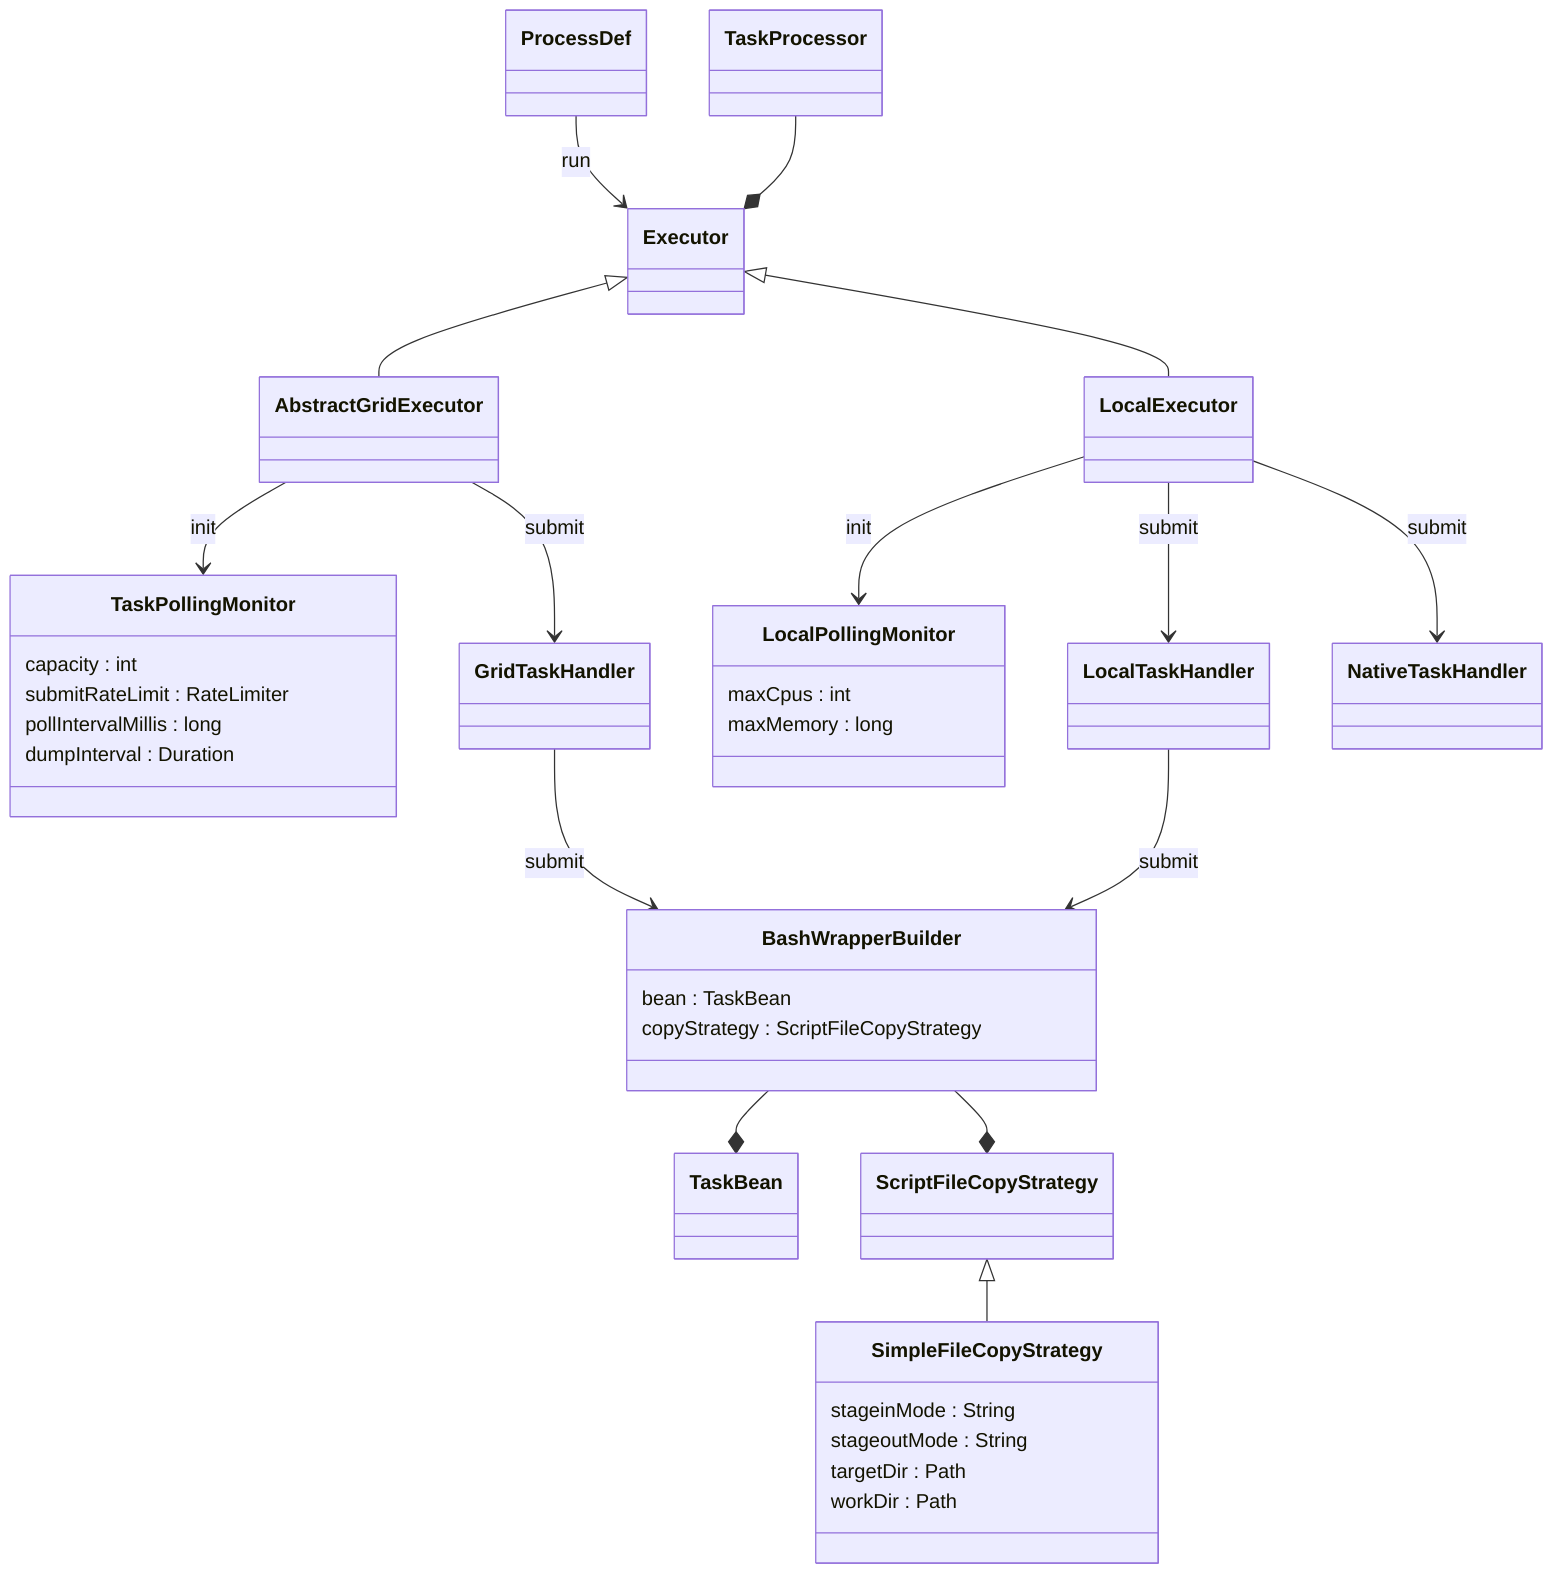 classDiagram
    %%
    %% nextflow.executor
    %%
    ProcessDef --> Executor : run
    %% ExecutorFactory --> Executor : getExecutor

    TaskProcessor --* Executor

    %% class Executor {
    %%     name : String
    %%     monitor : TaskMonitor
    %% }
    %% Executor --* TaskMonitor
    %% Executor --> TaskHandler : submit

    %% TaskMonitor <|-- TaskPollingMonitor

    class TaskPollingMonitor {
        capacity : int
        submitRateLimit : RateLimiter
        pollIntervalMillis : long
        dumpInterval : Duration
    }

    %% TaskPollingMonitor <|-- LocalPollingMonitor

    class LocalPollingMonitor {
        maxCpus : int
        maxMemory : long
    }

    %% class TaskHandler {
    %%     task : TaskRun
    %% }

    Executor <|-- AbstractGridExecutor
    Executor <|-- LocalExecutor
    %% Executor <|-- NopeExecutor
    %% AbstractGridExecutor <|-- CondorExecutor
    %% AbstractGridExecutor <|-- HyperQueueExecutor
    %% AbstractGridExecutor <|-- LsfExecutor
    %% AbstractGridExecutor <|-- MoabExecutor
    %% AbstractGridExecutor <|-- NqsiiExecutor
    %% AbstractGridExecutor <|-- OarExecutor
    %% AbstractGridExecutor <|-- PbsExecutor
    %% AbstractGridExecutor <|-- SgeExecutor
    %% AbstractGridExecutor <|-- SlurmExecutor
    %% PbsExecutor <|-- PbsProExecutor
    %% SgeExecutor <|-- CrgExecutor

    LocalExecutor --> LocalPollingMonitor : init
    LocalExecutor --> LocalTaskHandler : submit
    LocalExecutor --> NativeTaskHandler : submit
    LocalTaskHandler --> BashWrapperBuilder : submit

    AbstractGridExecutor --> TaskPollingMonitor : init
    AbstractGridExecutor --> GridTaskHandler : submit
    GridTaskHandler --> BashWrapperBuilder : submit

    %% TaskHandler <|-- CachedTaskHandler
    %% TaskHandler <|-- GridTaskHandler
    %% TaskHandler <|-- LocalTaskHandler
    %% TaskHandler <|-- NativeTaskHandler
    %% TaskHandler <|-- NopeTaskHandler
    %% TaskHandler <|-- StoredTaskHandler

    class BashWrapperBuilder {
        bean : TaskBean
        copyStrategy : ScriptFileCopyStrategy
    }
    BashWrapperBuilder --* TaskBean
    BashWrapperBuilder --* ScriptFileCopyStrategy

    ScriptFileCopyStrategy <|-- SimpleFileCopyStrategy

    class SimpleFileCopyStrategy {
        stageinMode : String
        stageoutMode : String
        targetDir : Path
        workDir : Path
    }